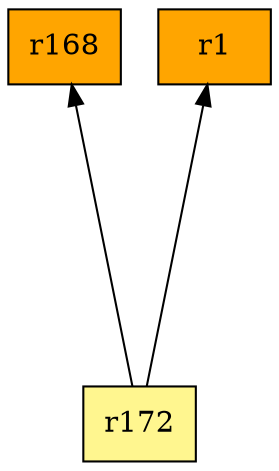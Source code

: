 digraph G {
rankdir=BT;ranksep="2.0";
"r168" [shape=record,fillcolor=orange,style=filled,label="{r168}"];
"r1" [shape=record,fillcolor=orange,style=filled,label="{r1}"];
"r172" [shape=record,fillcolor=khaki1,style=filled,label="{r172}"];
"r172" -> "r1"
"r172" -> "r168"
}
